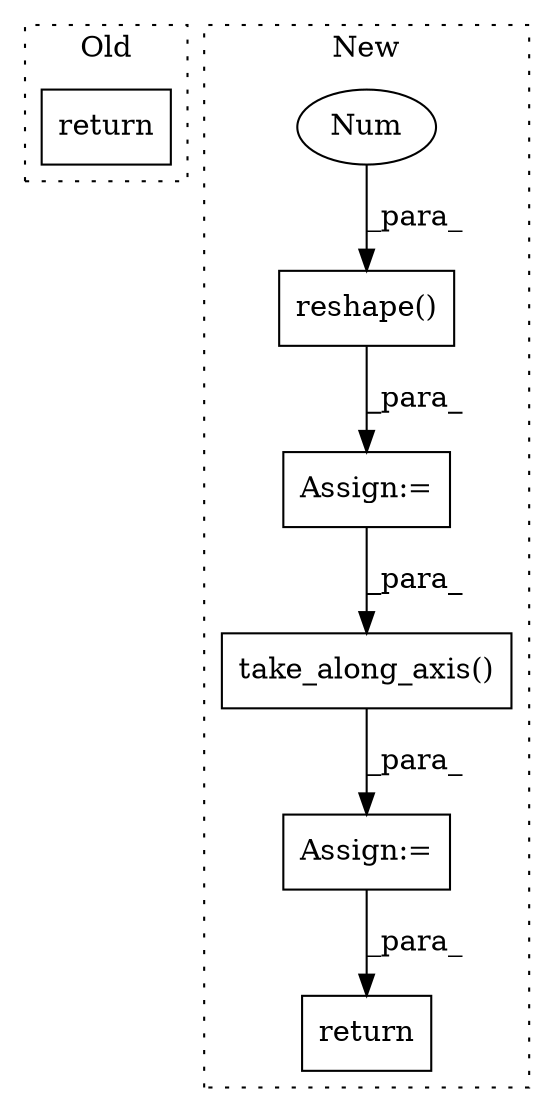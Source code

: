 digraph G {
subgraph cluster0 {
1 [label="return" a="93" s="617" l="7" shape="box"];
label = "Old";
style="dotted";
}
subgraph cluster1 {
2 [label="take_along_axis()" a="75" s="931,980" l="20,9" shape="box"];
3 [label="Assign:=" a="68" s="825" l="3" shape="box"];
4 [label="Assign:=" a="68" s="928" l="3" shape="box"];
5 [label="return" a="93" s="1048" l="7" shape="box"];
6 [label="reshape()" a="75" s="708,762" l="49,1" shape="box"];
7 [label="Num" a="76" s="760" l="2" shape="ellipse"];
label = "New";
style="dotted";
}
2 -> 4 [label="_para_"];
3 -> 2 [label="_para_"];
4 -> 5 [label="_para_"];
6 -> 3 [label="_para_"];
7 -> 6 [label="_para_"];
}